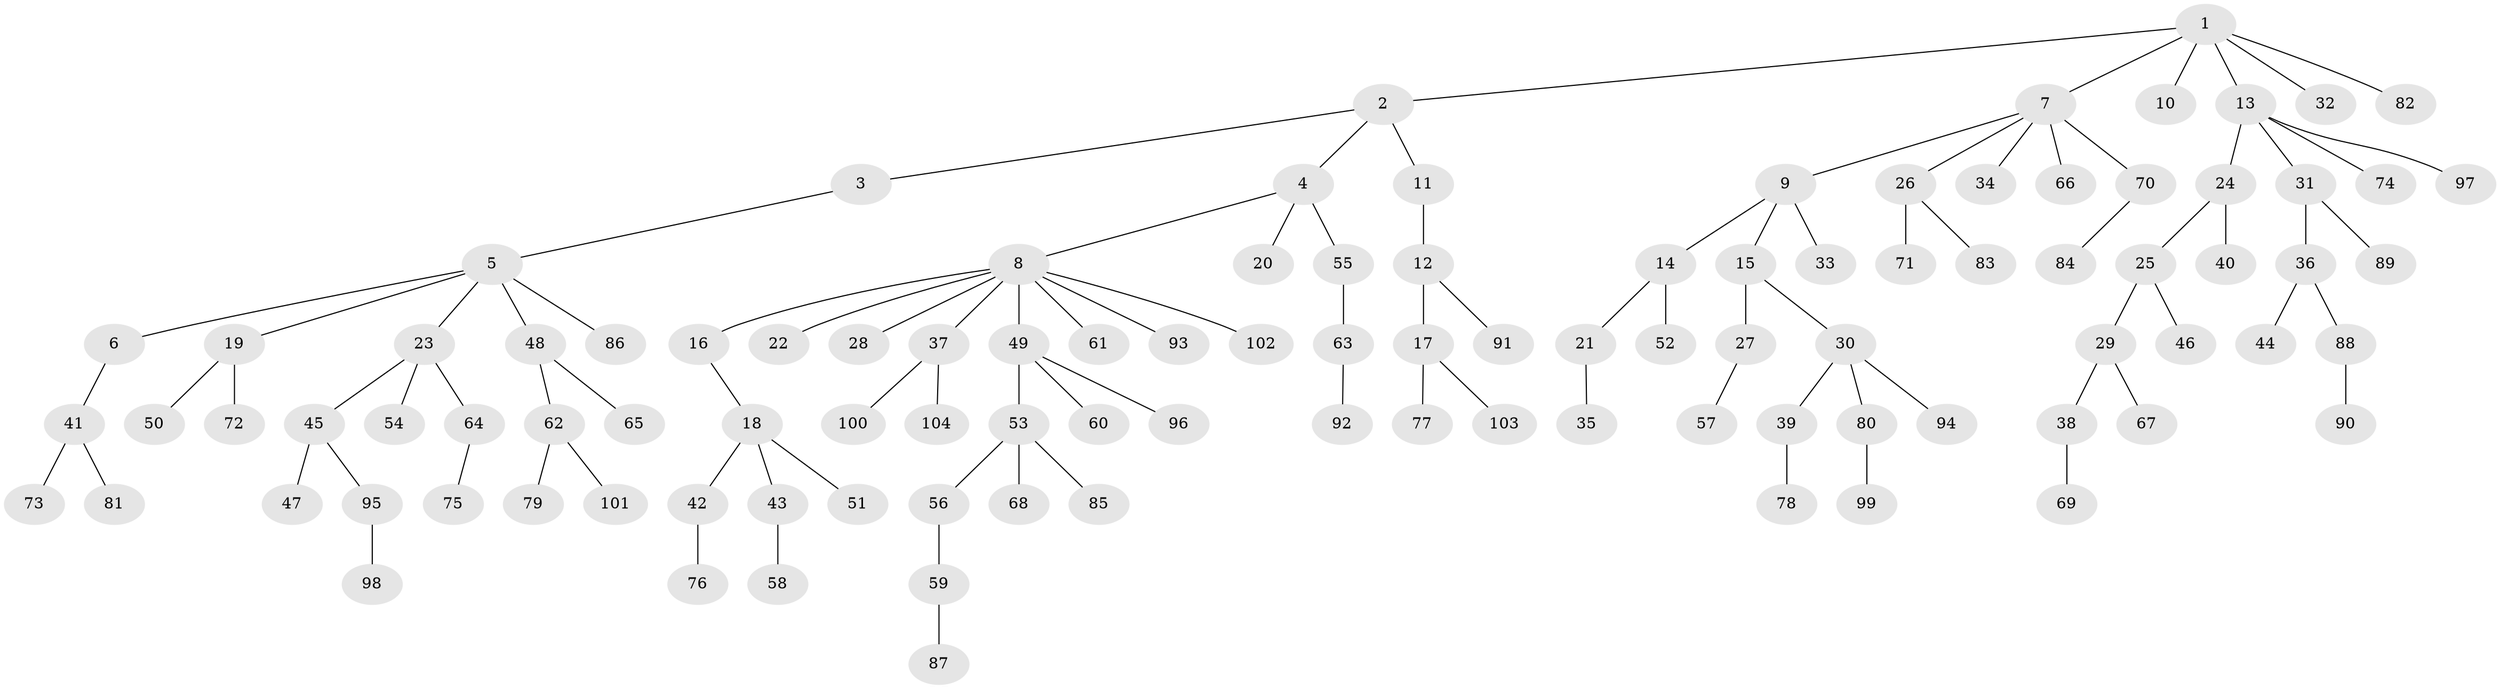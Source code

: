 // Generated by graph-tools (version 1.1) at 2025/15/03/09/25 04:15:42]
// undirected, 104 vertices, 103 edges
graph export_dot {
graph [start="1"]
  node [color=gray90,style=filled];
  1;
  2;
  3;
  4;
  5;
  6;
  7;
  8;
  9;
  10;
  11;
  12;
  13;
  14;
  15;
  16;
  17;
  18;
  19;
  20;
  21;
  22;
  23;
  24;
  25;
  26;
  27;
  28;
  29;
  30;
  31;
  32;
  33;
  34;
  35;
  36;
  37;
  38;
  39;
  40;
  41;
  42;
  43;
  44;
  45;
  46;
  47;
  48;
  49;
  50;
  51;
  52;
  53;
  54;
  55;
  56;
  57;
  58;
  59;
  60;
  61;
  62;
  63;
  64;
  65;
  66;
  67;
  68;
  69;
  70;
  71;
  72;
  73;
  74;
  75;
  76;
  77;
  78;
  79;
  80;
  81;
  82;
  83;
  84;
  85;
  86;
  87;
  88;
  89;
  90;
  91;
  92;
  93;
  94;
  95;
  96;
  97;
  98;
  99;
  100;
  101;
  102;
  103;
  104;
  1 -- 2;
  1 -- 7;
  1 -- 10;
  1 -- 13;
  1 -- 32;
  1 -- 82;
  2 -- 3;
  2 -- 4;
  2 -- 11;
  3 -- 5;
  4 -- 8;
  4 -- 20;
  4 -- 55;
  5 -- 6;
  5 -- 19;
  5 -- 23;
  5 -- 48;
  5 -- 86;
  6 -- 41;
  7 -- 9;
  7 -- 26;
  7 -- 34;
  7 -- 66;
  7 -- 70;
  8 -- 16;
  8 -- 22;
  8 -- 28;
  8 -- 37;
  8 -- 49;
  8 -- 61;
  8 -- 93;
  8 -- 102;
  9 -- 14;
  9 -- 15;
  9 -- 33;
  11 -- 12;
  12 -- 17;
  12 -- 91;
  13 -- 24;
  13 -- 31;
  13 -- 74;
  13 -- 97;
  14 -- 21;
  14 -- 52;
  15 -- 27;
  15 -- 30;
  16 -- 18;
  17 -- 77;
  17 -- 103;
  18 -- 42;
  18 -- 43;
  18 -- 51;
  19 -- 50;
  19 -- 72;
  21 -- 35;
  23 -- 45;
  23 -- 54;
  23 -- 64;
  24 -- 25;
  24 -- 40;
  25 -- 29;
  25 -- 46;
  26 -- 71;
  26 -- 83;
  27 -- 57;
  29 -- 38;
  29 -- 67;
  30 -- 39;
  30 -- 80;
  30 -- 94;
  31 -- 36;
  31 -- 89;
  36 -- 44;
  36 -- 88;
  37 -- 100;
  37 -- 104;
  38 -- 69;
  39 -- 78;
  41 -- 73;
  41 -- 81;
  42 -- 76;
  43 -- 58;
  45 -- 47;
  45 -- 95;
  48 -- 62;
  48 -- 65;
  49 -- 53;
  49 -- 60;
  49 -- 96;
  53 -- 56;
  53 -- 68;
  53 -- 85;
  55 -- 63;
  56 -- 59;
  59 -- 87;
  62 -- 79;
  62 -- 101;
  63 -- 92;
  64 -- 75;
  70 -- 84;
  80 -- 99;
  88 -- 90;
  95 -- 98;
}
